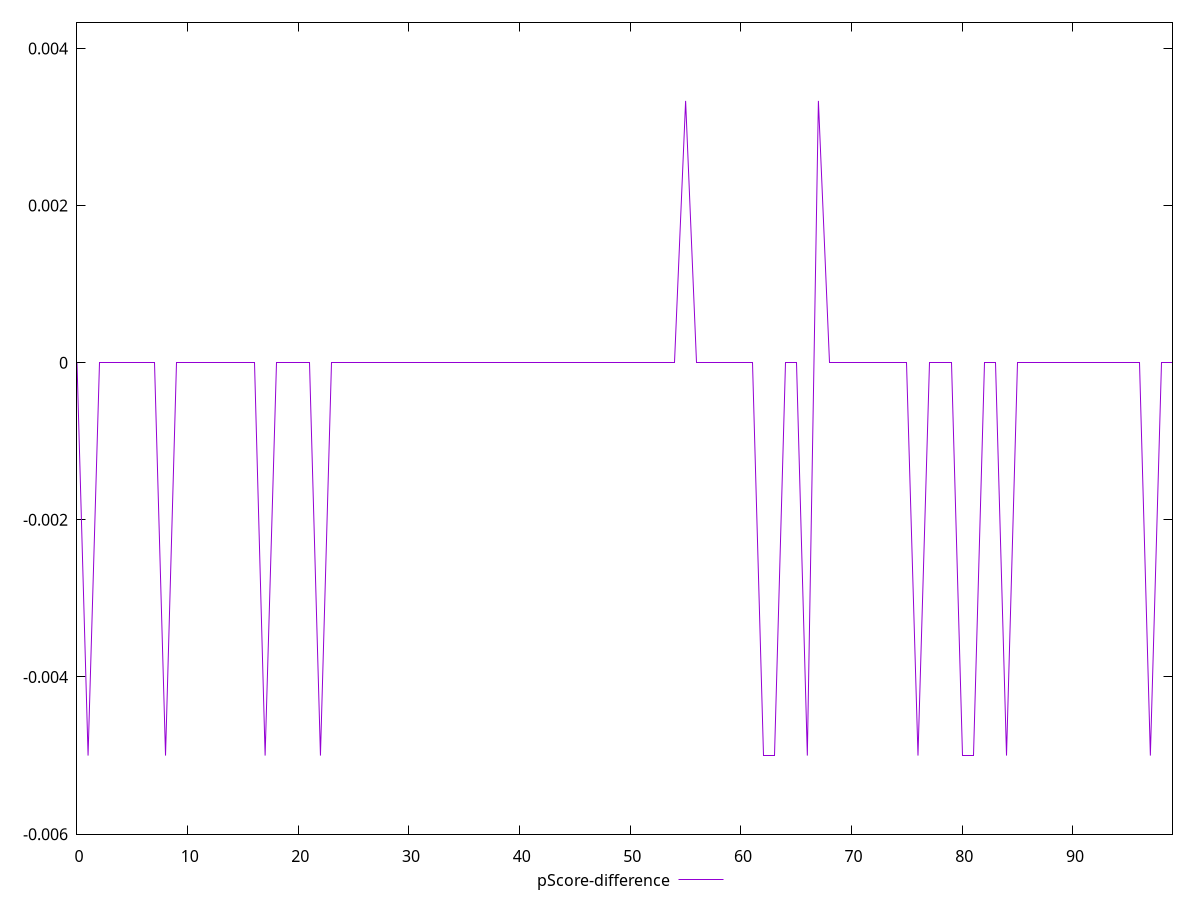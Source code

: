 reset

$pScoreDifference <<EOF
0 0
1 -0.0050000000000000044
2 0
3 0
4 0
5 0
6 0
7 0
8 -0.0050000000000000044
9 0
10 0
11 0
12 0
13 0
14 0
15 0
16 0
17 -0.0050000000000000044
18 0
19 0
20 0
21 0
22 -0.0050000000000000044
23 0
24 0
25 0
26 0
27 0
28 0
29 0
30 0
31 0
32 0
33 0
34 0
35 0
36 0
37 0
38 0
39 0
40 0
41 0
42 0
43 0
44 0
45 0
46 0
47 0
48 0
49 0
50 0
51 0
52 0
53 0
54 0
55 0.0033333333333332993
56 0
57 0
58 0
59 0
60 0
61 0
62 -0.0050000000000000044
63 -0.0050000000000000044
64 0
65 0
66 -0.0050000000000000044
67 0.0033333333333332993
68 0
69 0
70 0
71 0
72 0
73 0
74 0
75 0
76 -0.0050000000000000044
77 0
78 0
79 0
80 -0.0050000000000000044
81 -0.0050000000000000044
82 0
83 0
84 -0.0050000000000000044
85 0
86 0
87 0
88 0
89 0
90 0
91 0
92 0
93 0
94 0
95 0
96 0
97 -0.0050000000000000044
98 0
99 0
EOF

set key outside below
set xrange [0:99]
set yrange [-0.0060000000000000045:0.004333333333333299]
set trange [-0.0060000000000000045:0.004333333333333299]
set terminal svg size 640, 500 enhanced background rgb 'white'
set output "reprap/unminified-javascript/samples/pages+cached+noexternal+nomedia/pScore-difference/values.svg"

plot $pScoreDifference title "pScore-difference" with line

reset
